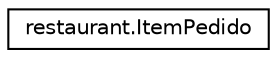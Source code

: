 digraph "Graphical Class Hierarchy"
{
 // LATEX_PDF_SIZE
  edge [fontname="Helvetica",fontsize="10",labelfontname="Helvetica",labelfontsize="10"];
  node [fontname="Helvetica",fontsize="10",shape=record];
  rankdir="LR";
  Node0 [label="restaurant.ItemPedido",height=0.2,width=0.4,color="black", fillcolor="white", style="filled",URL="$classrestaurant_1_1_item_pedido.html",tooltip=" "];
}
